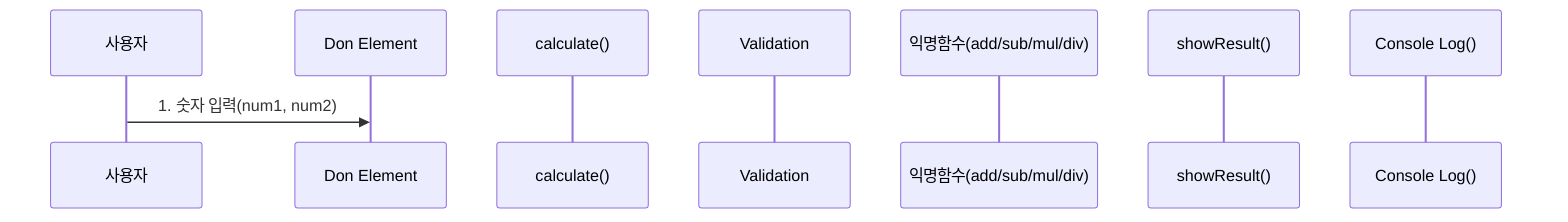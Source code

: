 sequenceDiagram
  participant User as 사용자
  participant Dom as Don Element
  participant calculate()
  participant Val as Validation
  participant Math as 익명함수(add/sub/mul/div)
  participant UI as showResult()
  participant Console as Console Log()

  User->>Dom: 1. 숫자 입력(num1, num2)